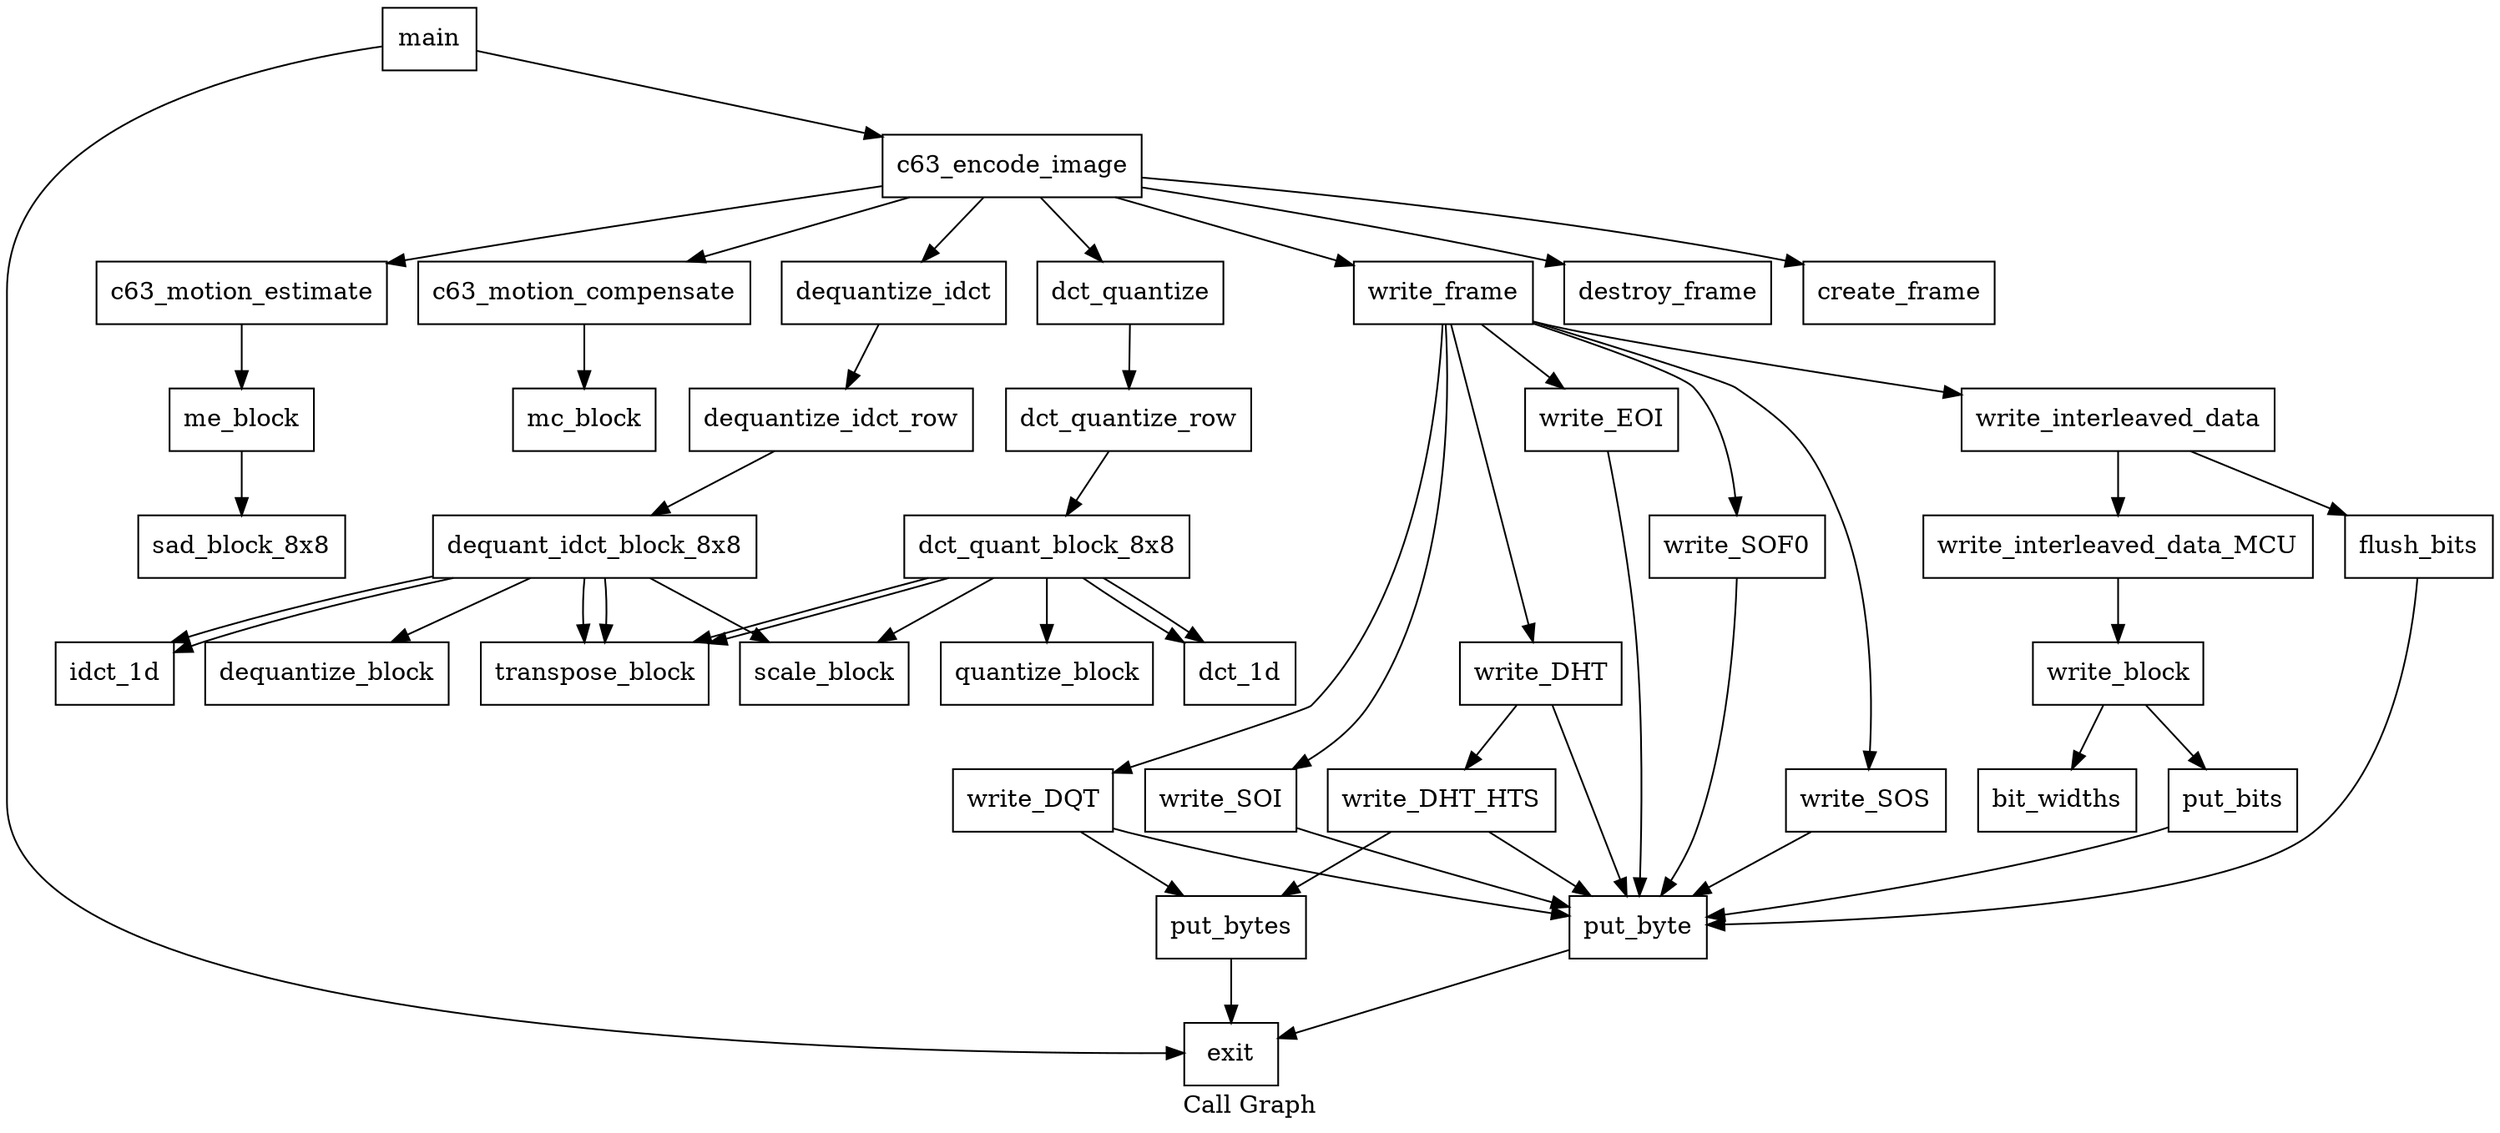 digraph "Call Graph" {
	label="Call Graph";

	Node0x1015bfd90 [shape=record,label="{write_frame}"];
	Node0x1015bfd90 -> Node0x1015bfdd0;
	Node0x1015bfd90 -> Node0x1015bfe10;
	Node0x1015bfd90 -> Node0x1015bfec0;
	Node0x1015bfd90 -> Node0x1015bfe50;
	Node0x1015bfd90 -> Node0x1015bffb0;
	Node0x1015bfd90 -> Node0x1015c0120;
	Node0x1015bfd90 -> Node0x1015c0190;
	Node0x1015bfdd0 [shape=record,label="{write_SOI}"];
	Node0x1015bfdd0 -> Node0x1015c0200;
	Node0x1015bfe10 [shape=record,label="{write_DQT}"];
	Node0x1015bfe10 -> Node0x1015c0200;
	Node0x1015bfe10 -> Node0x1015bff30;
	Node0x1015bfec0 [shape=record,label="{write_SOF0}"];
	Node0x1015bfec0 -> Node0x1015c0200;
	Node0x1015bfe50 [shape=record,label="{write_DHT}"];
	Node0x1015bfe50 -> Node0x1015c0200;
	Node0x1015bfe50 -> Node0x1015c0320;
	Node0x1015bffb0 [shape=record,label="{write_SOS}"];
	Node0x1015bffb0 -> Node0x1015c0200;
	Node0x1015c0120 [shape=record,label="{write_interleaved_data}"];
	Node0x1015c0120 -> Node0x1015c0790;
	Node0x1015c0120 -> Node0x1015c0b50;
	Node0x1015c0190 [shape=record,label="{write_EOI}"];
	Node0x1015c0190 -> Node0x1015c0200;
	Node0x1015c0200 [shape=record,label="{put_byte}"];
	Node0x1015c0200 -> Node0x1015c1250;
	Node0x1015bff30 [shape=record,label="{put_bytes}"];
	Node0x1015bff30 -> Node0x1015c1250;
	Node0x1015c0320 [shape=record,label="{write_DHT_HTS}"];
	Node0x1015c0320 -> Node0x1015c0200;
	Node0x1015c0320 -> Node0x1015bff30;
	Node0x1015c0790 [shape=record,label="{write_interleaved_data_MCU}"];
	Node0x1015c0790 -> Node0x1015c3300;
	Node0x1015c0b50 [shape=record,label="{flush_bits}"];
	Node0x1015c0b50 -> Node0x1015c0200;
	Node0x1015c0bd0 [shape=record,label="{main}"];
	Node0x1015c0bd0 -> Node0x1015c1250;
	Node0x1015c0bd0 -> Node0x1015c1330;
	Node0x1015c1250 [shape=record,label="{exit}"];
	Node0x1015c1330 [shape=record,label="{c63_encode_image}"];
	Node0x1015c1330 -> Node0x1015c1910;
	Node0x1015c1330 -> Node0x1015c19e0;
	Node0x1015c1330 -> Node0x1015c1a20;
	Node0x1015c1330 -> Node0x1015c1ac0;
	Node0x1015c1330 -> Node0x1015c1b30;
	Node0x1015c1330 -> Node0x1015c1cb0;
	Node0x1015c1330 -> Node0x1015bfd90;
	Node0x1015c1910 [shape=record,label="{destroy_frame}"];
	Node0x1015c19e0 [shape=record,label="{create_frame}"];
	Node0x1015c1a20 [shape=record,label="{c63_motion_estimate}"];
	Node0x1015c1a20 -> Node0x1015c31b0;
	Node0x1015c1ac0 [shape=record,label="{c63_motion_compensate}"];
	Node0x1015c1ac0 -> Node0x1015c31f0;
	Node0x1015c1b30 [shape=record,label="{dct_quantize}"];
	Node0x1015c1b30 -> Node0x1015c16a0;
	Node0x1015c1cb0 [shape=record,label="{dequantize_idct}"];
	Node0x1015c1cb0 -> Node0x1015c1bd0;
	Node0x1015c1bd0 [shape=record,label="{dequantize_idct_row}"];
	Node0x1015c1bd0 -> Node0x1015c1c40;
	Node0x1015c1c40 [shape=record,label="{dequant_idct_block_8x8}"];
	Node0x1015c1c40 -> Node0x1015c1f20;
	Node0x1015c1c40 -> Node0x1015c1fb0;
	Node0x1015c1c40 -> Node0x1015c1080;
	Node0x1015c1c40 -> Node0x1015c1ff0;
	Node0x1015c1c40 -> Node0x1015c1080;
	Node0x1015c1c40 -> Node0x1015c1ff0;
	Node0x1015c1f20 [shape=record,label="{dequantize_block}"];
	Node0x1015c1fb0 [shape=record,label="{scale_block}"];
	Node0x1015c1080 [shape=record,label="{idct_1d}"];
	Node0x1015c1ff0 [shape=record,label="{transpose_block}"];
	Node0x1015c16a0 [shape=record,label="{dct_quantize_row}"];
	Node0x1015c16a0 -> Node0x1015c1710;
	Node0x1015c1710 [shape=record,label="{dct_quant_block_8x8}"];
	Node0x1015c1710 -> Node0x1015c1780;
	Node0x1015c1710 -> Node0x1015c1ff0;
	Node0x1015c1710 -> Node0x1015c1780;
	Node0x1015c1710 -> Node0x1015c1ff0;
	Node0x1015c1710 -> Node0x1015c1fb0;
	Node0x1015c1710 -> Node0x1015c17f0;
	Node0x1015c17f0 [shape=record,label="{quantize_block}"];
	Node0x1015c1780 [shape=record,label="{dct_1d}"];
	Node0x1015c28c0 [shape=record,label="{sad_block_8x8}"];
	Node0x1015c2f10 [shape=record,label="{put_bits}"];
	Node0x1015c2f10 -> Node0x1015c0200;
	Node0x1015c31b0 [shape=record,label="{me_block}"];
	Node0x1015c31b0 -> Node0x1015c28c0;
	Node0x1015c31f0 [shape=record,label="{mc_block}"];
	Node0x1015c3300 [shape=record,label="{write_block}"];
	Node0x1015c3300 -> Node0x1015c2f10;
	Node0x1015c3300 -> Node0x1015c34e0;
	Node0x1015c34e0 [shape=record,label="{bit_widths}"];
}
